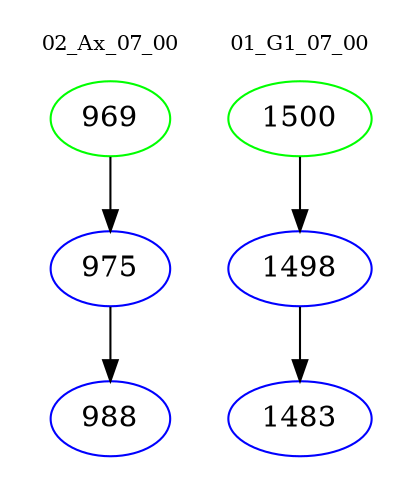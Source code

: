 digraph{
subgraph cluster_0 {
color = white
label = "02_Ax_07_00";
fontsize=10;
T0_969 [label="969", color="green"]
T0_969 -> T0_975 [color="black"]
T0_975 [label="975", color="blue"]
T0_975 -> T0_988 [color="black"]
T0_988 [label="988", color="blue"]
}
subgraph cluster_1 {
color = white
label = "01_G1_07_00";
fontsize=10;
T1_1500 [label="1500", color="green"]
T1_1500 -> T1_1498 [color="black"]
T1_1498 [label="1498", color="blue"]
T1_1498 -> T1_1483 [color="black"]
T1_1483 [label="1483", color="blue"]
}
}
